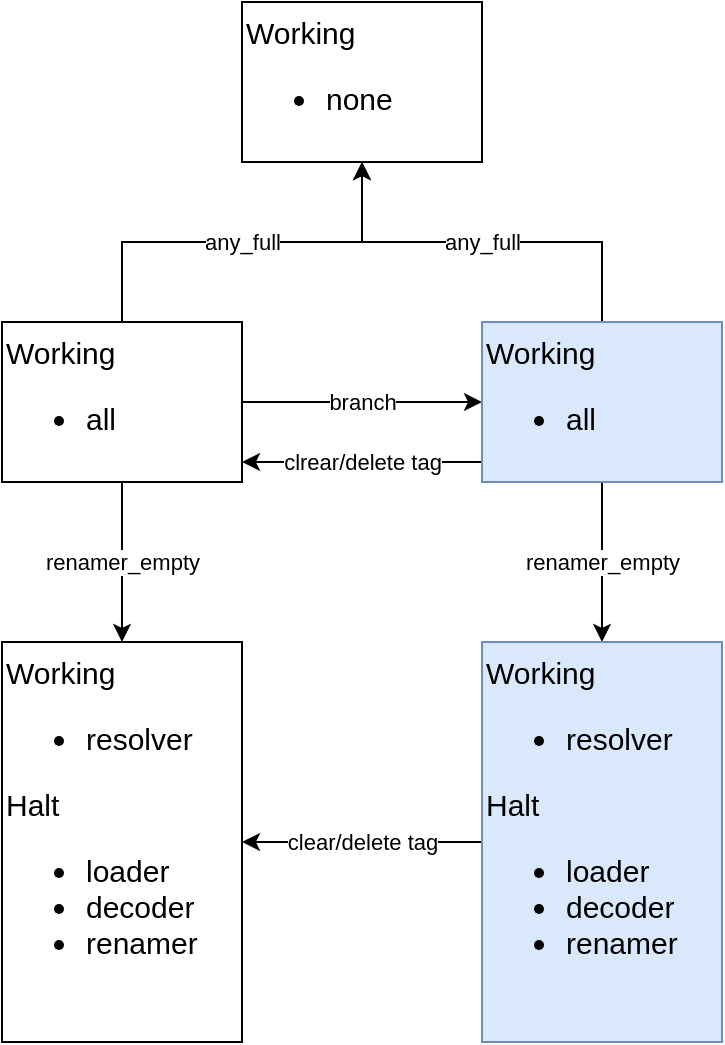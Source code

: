 <mxfile version="24.7.17">
  <diagram name="Page-1" id="gh0HCLQolYVsVOX0GlnS">
    <mxGraphModel dx="1647" dy="947" grid="1" gridSize="10" guides="1" tooltips="1" connect="1" arrows="1" fold="1" page="1" pageScale="1" pageWidth="850" pageHeight="1100" math="0" shadow="0">
      <root>
        <mxCell id="0" />
        <mxCell id="1" parent="0" />
        <mxCell id="T-315IAXUyPmkgYAbKTJ-10" value="branch" style="edgeStyle=orthogonalEdgeStyle;rounded=0;orthogonalLoop=1;jettySize=auto;html=1;" edge="1" parent="1" source="T-315IAXUyPmkgYAbKTJ-8" target="T-315IAXUyPmkgYAbKTJ-9">
          <mxGeometry relative="1" as="geometry" />
        </mxCell>
        <mxCell id="T-315IAXUyPmkgYAbKTJ-12" value="&lt;span style=&quot;color: rgb(0, 0, 0); font-family: Helvetica; font-size: 11px; font-style: normal; font-variant-ligatures: normal; font-variant-caps: normal; font-weight: 400; letter-spacing: normal; orphans: 2; text-align: center; text-indent: 0px; text-transform: none; widows: 2; word-spacing: 0px; -webkit-text-stroke-width: 0px; white-space: nowrap; background-color: rgb(255, 255, 255); text-decoration-thickness: initial; text-decoration-style: initial; text-decoration-color: initial; display: inline !important; float: none;&quot;&gt;renamer_empty&lt;/span&gt;" style="edgeStyle=orthogonalEdgeStyle;rounded=0;orthogonalLoop=1;jettySize=auto;html=1;" edge="1" parent="1" source="T-315IAXUyPmkgYAbKTJ-8" target="T-315IAXUyPmkgYAbKTJ-11">
          <mxGeometry relative="1" as="geometry" />
        </mxCell>
        <mxCell id="T-315IAXUyPmkgYAbKTJ-19" value="any_full" style="edgeStyle=orthogonalEdgeStyle;rounded=0;orthogonalLoop=1;jettySize=auto;html=1;" edge="1" parent="1" source="T-315IAXUyPmkgYAbKTJ-8" target="T-315IAXUyPmkgYAbKTJ-18">
          <mxGeometry relative="1" as="geometry" />
        </mxCell>
        <mxCell id="T-315IAXUyPmkgYAbKTJ-8" value="Working&lt;div&gt;&lt;ul&gt;&lt;li&gt;all&lt;/li&gt;&lt;/ul&gt;&lt;/div&gt;" style="rounded=0;whiteSpace=wrap;html=1;fontSize=15;align=left;verticalAlign=top;" vertex="1" parent="1">
          <mxGeometry x="80" y="240" width="120" height="80" as="geometry" />
        </mxCell>
        <mxCell id="T-315IAXUyPmkgYAbKTJ-13" value="renamer_empty" style="edgeStyle=orthogonalEdgeStyle;rounded=0;orthogonalLoop=1;jettySize=auto;html=1;" edge="1" parent="1" source="T-315IAXUyPmkgYAbKTJ-9" target="T-315IAXUyPmkgYAbKTJ-17">
          <mxGeometry relative="1" as="geometry">
            <Array as="points">
              <mxPoint x="380" y="430" />
              <mxPoint x="380" y="430" />
            </Array>
          </mxGeometry>
        </mxCell>
        <mxCell id="T-315IAXUyPmkgYAbKTJ-20" value="any_full" style="edgeStyle=orthogonalEdgeStyle;rounded=0;orthogonalLoop=1;jettySize=auto;html=1;" edge="1" parent="1" source="T-315IAXUyPmkgYAbKTJ-9" target="T-315IAXUyPmkgYAbKTJ-18">
          <mxGeometry relative="1" as="geometry" />
        </mxCell>
        <mxCell id="T-315IAXUyPmkgYAbKTJ-22" value="clrear/delete tag" style="edgeStyle=orthogonalEdgeStyle;rounded=0;orthogonalLoop=1;jettySize=auto;html=1;" edge="1" parent="1" source="T-315IAXUyPmkgYAbKTJ-9" target="T-315IAXUyPmkgYAbKTJ-8">
          <mxGeometry relative="1" as="geometry">
            <Array as="points">
              <mxPoint x="260" y="310" />
              <mxPoint x="260" y="310" />
            </Array>
          </mxGeometry>
        </mxCell>
        <mxCell id="T-315IAXUyPmkgYAbKTJ-9" value="Working&lt;div&gt;&lt;ul&gt;&lt;li&gt;all&lt;/li&gt;&lt;/ul&gt;&lt;/div&gt;" style="rounded=0;whiteSpace=wrap;html=1;fontSize=15;align=left;verticalAlign=top;fillColor=#dae8fc;strokeColor=#6c8ebf;" vertex="1" parent="1">
          <mxGeometry x="320" y="240" width="120" height="80" as="geometry" />
        </mxCell>
        <mxCell id="T-315IAXUyPmkgYAbKTJ-11" value="Working&lt;div&gt;&lt;ul&gt;&lt;li&gt;resolver&lt;/li&gt;&lt;/ul&gt;&lt;div&gt;Halt&lt;br&gt;&lt;div&gt;&lt;ul&gt;&lt;li&gt;loader&lt;/li&gt;&lt;li&gt;decoder&lt;/li&gt;&lt;li&gt;renamer&lt;/li&gt;&lt;/ul&gt;&lt;/div&gt;&lt;/div&gt;&lt;/div&gt;" style="rounded=0;whiteSpace=wrap;html=1;fontSize=15;align=left;verticalAlign=top;" vertex="1" parent="1">
          <mxGeometry x="80" y="400" width="120" height="200" as="geometry" />
        </mxCell>
        <mxCell id="T-315IAXUyPmkgYAbKTJ-23" value="clear/delete tag" style="edgeStyle=orthogonalEdgeStyle;rounded=0;orthogonalLoop=1;jettySize=auto;html=1;" edge="1" parent="1" source="T-315IAXUyPmkgYAbKTJ-17" target="T-315IAXUyPmkgYAbKTJ-11">
          <mxGeometry relative="1" as="geometry" />
        </mxCell>
        <mxCell id="T-315IAXUyPmkgYAbKTJ-17" value="Working&lt;div&gt;&lt;ul&gt;&lt;li&gt;resolver&lt;/li&gt;&lt;/ul&gt;&lt;div&gt;Halt&lt;br&gt;&lt;div&gt;&lt;ul&gt;&lt;li&gt;loader&lt;/li&gt;&lt;li&gt;decoder&lt;/li&gt;&lt;li&gt;renamer&lt;/li&gt;&lt;/ul&gt;&lt;/div&gt;&lt;/div&gt;&lt;/div&gt;" style="rounded=0;whiteSpace=wrap;html=1;fontSize=15;align=left;verticalAlign=top;fillColor=#dae8fc;strokeColor=#6c8ebf;" vertex="1" parent="1">
          <mxGeometry x="320" y="400" width="120" height="200" as="geometry" />
        </mxCell>
        <mxCell id="T-315IAXUyPmkgYAbKTJ-18" value="Working&lt;div&gt;&lt;ul&gt;&lt;li&gt;none&lt;/li&gt;&lt;/ul&gt;&lt;/div&gt;" style="rounded=0;whiteSpace=wrap;html=1;fontSize=15;align=left;verticalAlign=top;fontStyle=0" vertex="1" parent="1">
          <mxGeometry x="200" y="80" width="120" height="80" as="geometry" />
        </mxCell>
      </root>
    </mxGraphModel>
  </diagram>
</mxfile>
